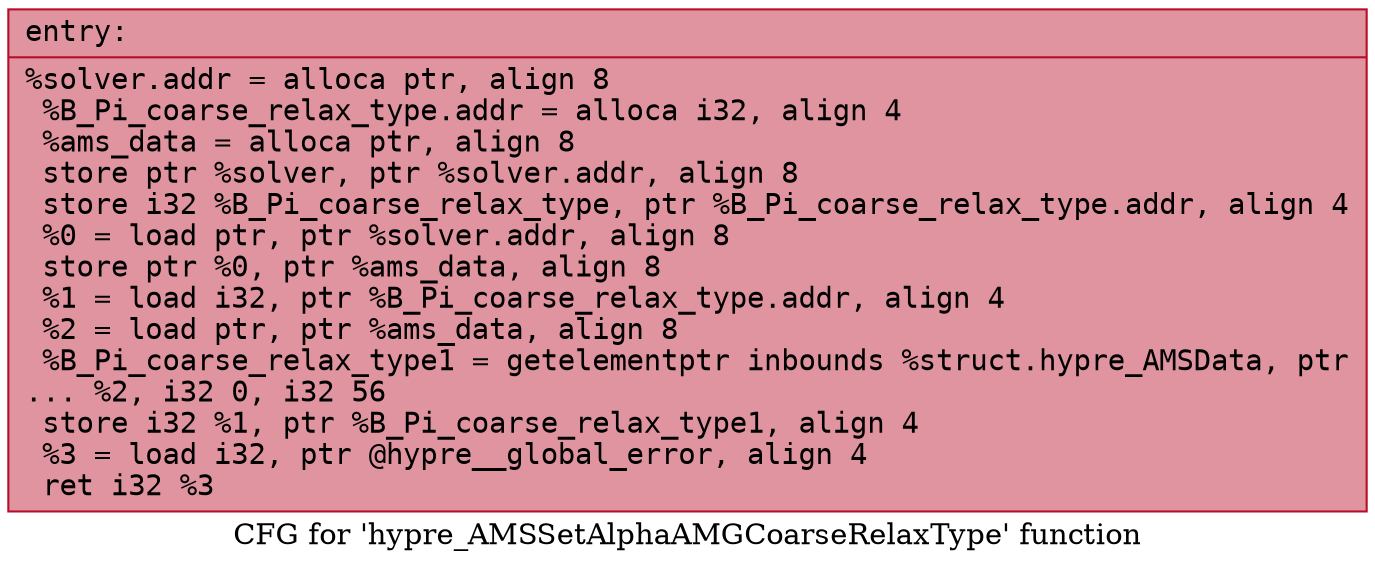 digraph "CFG for 'hypre_AMSSetAlphaAMGCoarseRelaxType' function" {
	label="CFG for 'hypre_AMSSetAlphaAMGCoarseRelaxType' function";

	Node0x56058d7a1ac0 [shape=record,color="#b70d28ff", style=filled, fillcolor="#b70d2870" fontname="Courier",label="{entry:\l|  %solver.addr = alloca ptr, align 8\l  %B_Pi_coarse_relax_type.addr = alloca i32, align 4\l  %ams_data = alloca ptr, align 8\l  store ptr %solver, ptr %solver.addr, align 8\l  store i32 %B_Pi_coarse_relax_type, ptr %B_Pi_coarse_relax_type.addr, align 4\l  %0 = load ptr, ptr %solver.addr, align 8\l  store ptr %0, ptr %ams_data, align 8\l  %1 = load i32, ptr %B_Pi_coarse_relax_type.addr, align 4\l  %2 = load ptr, ptr %ams_data, align 8\l  %B_Pi_coarse_relax_type1 = getelementptr inbounds %struct.hypre_AMSData, ptr\l... %2, i32 0, i32 56\l  store i32 %1, ptr %B_Pi_coarse_relax_type1, align 4\l  %3 = load i32, ptr @hypre__global_error, align 4\l  ret i32 %3\l}"];
}
